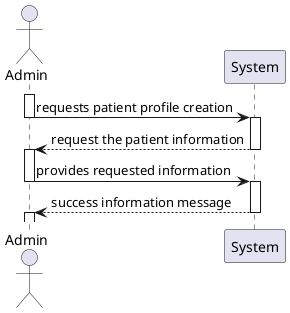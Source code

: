 @startuml

Actor Admin as act 
Participant System as sys

activate act
act -> sys : requests patient profile creation
deactivate act 

activate sys
sys --> act : request the patient information
deactivate sys

activate act
act -> sys : provides requested information
deactivate act

activate sys
sys --> act : success information message
deactivate sys

activate act

@enduml